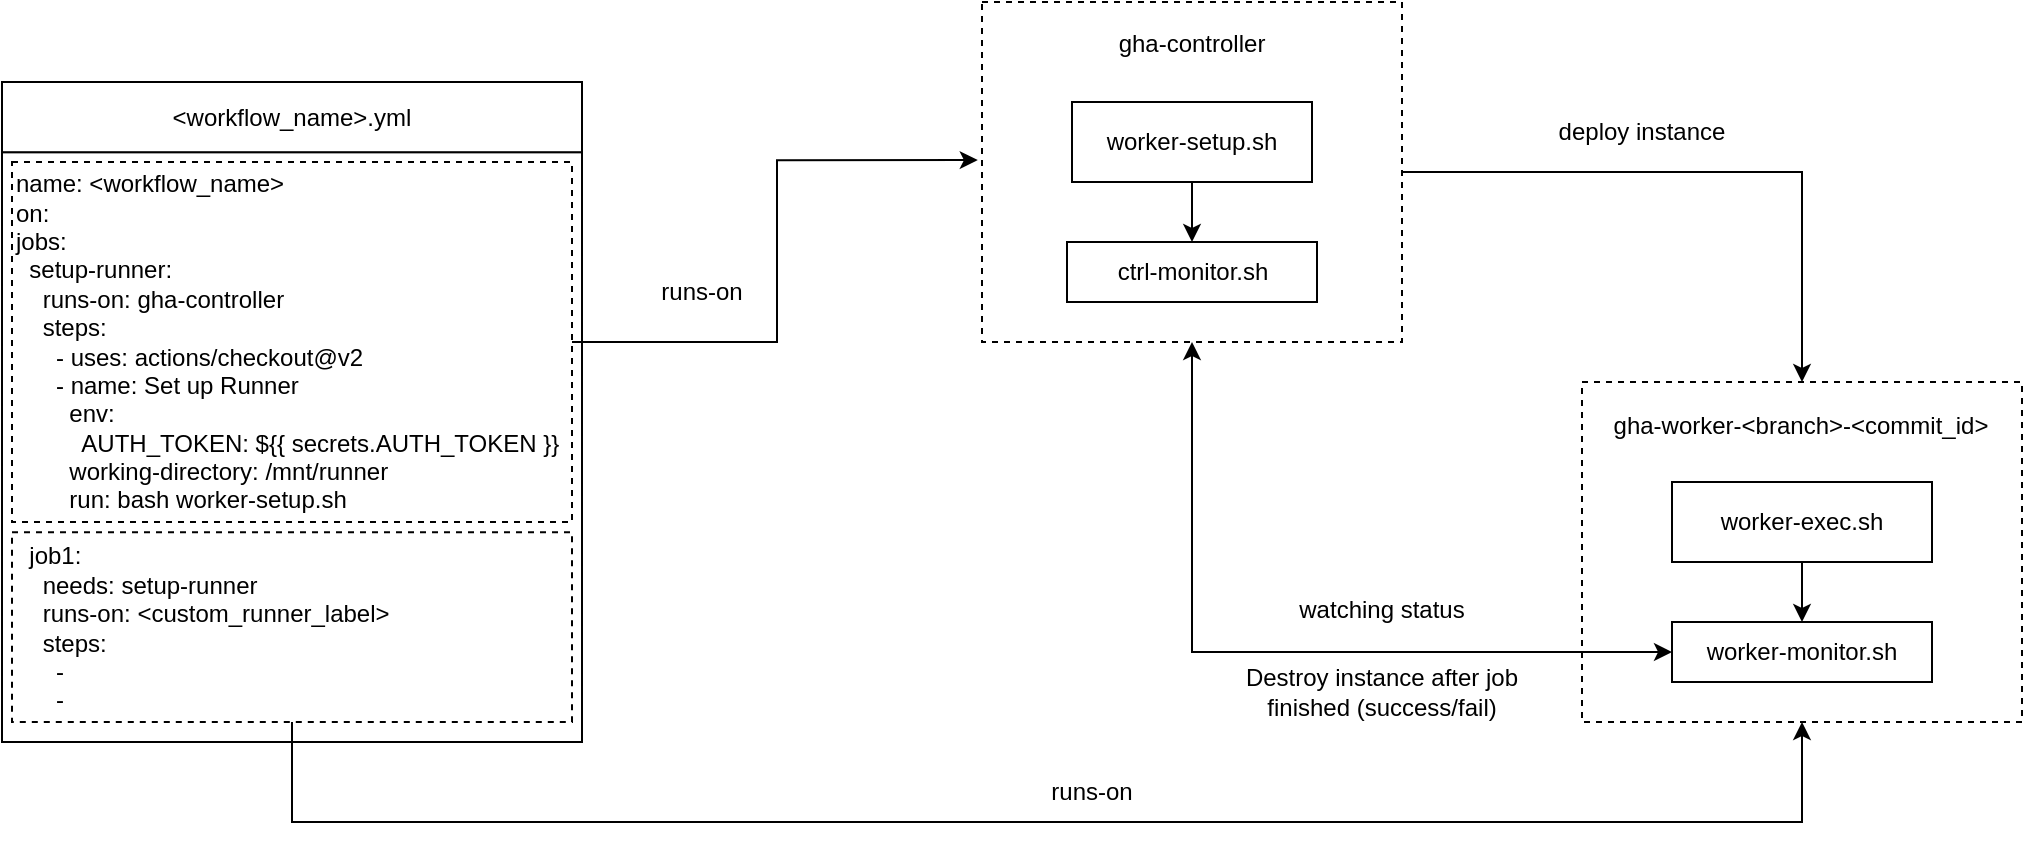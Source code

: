 <mxfile version="20.0.4" type="github">
  <diagram id="Dr4oT2GfeiCM5rTbQ34-" name="Page-1">
    <mxGraphModel dx="1422" dy="832" grid="1" gridSize="10" guides="1" tooltips="1" connect="1" arrows="1" fold="1" page="1" pageScale="1" pageWidth="1169" pageHeight="827" math="0" shadow="0">
      <root>
        <mxCell id="0" />
        <mxCell id="1" parent="0" />
        <mxCell id="vPZo3bM_ZeZklGqJIQfb-26" value="" style="group" vertex="1" connectable="0" parent="1">
          <mxGeometry x="40" y="80" width="290" height="330" as="geometry" />
        </mxCell>
        <mxCell id="vPZo3bM_ZeZklGqJIQfb-1" value="" style="rounded=0;whiteSpace=wrap;html=1;align=left;" vertex="1" parent="vPZo3bM_ZeZklGqJIQfb-26">
          <mxGeometry y="35.1" width="290" height="294.9" as="geometry" />
        </mxCell>
        <mxCell id="vPZo3bM_ZeZklGqJIQfb-2" value="&amp;lt;workflow_name&amp;gt;.yml" style="rounded=0;whiteSpace=wrap;html=1;" vertex="1" parent="vPZo3bM_ZeZklGqJIQfb-26">
          <mxGeometry width="290" height="35.1" as="geometry" />
        </mxCell>
        <mxCell id="vPZo3bM_ZeZklGqJIQfb-23" value="&lt;div&gt;name: &amp;lt;workflow_name&amp;gt;&lt;/div&gt;&lt;div&gt;on:&amp;nbsp;&lt;/div&gt;&lt;div&gt;jobs:&lt;/div&gt;&lt;div&gt;&amp;nbsp; setup-runner:&lt;/div&gt;&lt;div&gt;&amp;nbsp; &amp;nbsp; runs-on: gha-controller&lt;/div&gt;&lt;div&gt;&amp;nbsp; &amp;nbsp; steps:&lt;/div&gt;&lt;div&gt;&amp;nbsp; &amp;nbsp; &amp;nbsp; - uses: actions/checkout@v2&lt;/div&gt;&lt;div&gt;&amp;nbsp; &amp;nbsp; &amp;nbsp; - name: Set up Runner&lt;/div&gt;&lt;div&gt;&amp;nbsp; &amp;nbsp; &amp;nbsp; &amp;nbsp; env:&lt;/div&gt;&lt;div&gt;&amp;nbsp; &amp;nbsp; &amp;nbsp; &amp;nbsp; &amp;nbsp; AUTH_TOKEN: ${{ secrets.AUTH_TOKEN }}&lt;/div&gt;&lt;div&gt;&amp;nbsp; &amp;nbsp; &amp;nbsp; &amp;nbsp; working-directory: /mnt/runner&lt;/div&gt;&lt;div&gt;&amp;nbsp; &amp;nbsp; &amp;nbsp; &amp;nbsp; run: bash worker-setup.sh&lt;/div&gt;" style="rounded=0;whiteSpace=wrap;html=1;dashed=1;align=left;" vertex="1" parent="vPZo3bM_ZeZklGqJIQfb-26">
          <mxGeometry x="5" y="40" width="280" height="180" as="geometry" />
        </mxCell>
        <mxCell id="vPZo3bM_ZeZklGqJIQfb-25" value="&lt;div&gt;&amp;nbsp; job1:&lt;/div&gt;&lt;div&gt;&amp;nbsp; &amp;nbsp; needs: setup-runner&lt;/div&gt;&lt;div&gt;&amp;nbsp; &amp;nbsp; runs-on: &amp;lt;custom_runner_label&amp;gt;&lt;/div&gt;&lt;div&gt;&amp;nbsp; &amp;nbsp; steps:&lt;/div&gt;&lt;div&gt;&amp;nbsp; &amp;nbsp; &amp;nbsp; -&lt;/div&gt;&lt;div&gt;&amp;nbsp; &amp;nbsp; &amp;nbsp; -&lt;/div&gt;" style="rounded=0;whiteSpace=wrap;html=1;dashed=1;align=left;" vertex="1" parent="vPZo3bM_ZeZklGqJIQfb-26">
          <mxGeometry x="5" y="225.1" width="280" height="94.9" as="geometry" />
        </mxCell>
        <mxCell id="vPZo3bM_ZeZklGqJIQfb-18" value="" style="group" vertex="1" connectable="0" parent="1">
          <mxGeometry x="530" y="40" width="210" height="170" as="geometry" />
        </mxCell>
        <mxCell id="vPZo3bM_ZeZklGqJIQfb-19" value="" style="rounded=0;whiteSpace=wrap;html=1;dashed=1;" vertex="1" parent="vPZo3bM_ZeZklGqJIQfb-18">
          <mxGeometry width="210" height="170" as="geometry" />
        </mxCell>
        <mxCell id="vPZo3bM_ZeZklGqJIQfb-20" value="gha-controller" style="text;html=1;strokeColor=none;fillColor=none;align=center;verticalAlign=middle;whiteSpace=wrap;rounded=0;dashed=1;" vertex="1" parent="vPZo3bM_ZeZklGqJIQfb-18">
          <mxGeometry x="4.2" y="8.5" width="201.6" height="25.5" as="geometry" />
        </mxCell>
        <mxCell id="vPZo3bM_ZeZklGqJIQfb-11" value="ctrl-monitor.sh" style="rounded=0;whiteSpace=wrap;html=1;" vertex="1" parent="vPZo3bM_ZeZklGqJIQfb-18">
          <mxGeometry x="42.5" y="120" width="125" height="30" as="geometry" />
        </mxCell>
        <mxCell id="vPZo3bM_ZeZklGqJIQfb-28" style="edgeStyle=orthogonalEdgeStyle;rounded=0;orthogonalLoop=1;jettySize=auto;html=1;exitX=0.5;exitY=1;exitDx=0;exitDy=0;entryX=0.5;entryY=0;entryDx=0;entryDy=0;" edge="1" parent="vPZo3bM_ZeZklGqJIQfb-18" source="vPZo3bM_ZeZklGqJIQfb-5" target="vPZo3bM_ZeZklGqJIQfb-11">
          <mxGeometry relative="1" as="geometry" />
        </mxCell>
        <mxCell id="vPZo3bM_ZeZklGqJIQfb-5" value="worker-setup.sh" style="rounded=0;whiteSpace=wrap;html=1;" vertex="1" parent="vPZo3bM_ZeZklGqJIQfb-18">
          <mxGeometry x="45" y="50" width="120" height="40" as="geometry" />
        </mxCell>
        <mxCell id="vPZo3bM_ZeZklGqJIQfb-30" value="" style="group" vertex="1" connectable="0" parent="1">
          <mxGeometry x="830" y="230" width="220" height="170" as="geometry" />
        </mxCell>
        <mxCell id="vPZo3bM_ZeZklGqJIQfb-14" value="" style="rounded=0;whiteSpace=wrap;html=1;dashed=1;" vertex="1" parent="vPZo3bM_ZeZklGqJIQfb-30">
          <mxGeometry width="220" height="170" as="geometry" />
        </mxCell>
        <mxCell id="vPZo3bM_ZeZklGqJIQfb-9" value="worker-exec.sh" style="rounded=0;whiteSpace=wrap;html=1;" vertex="1" parent="vPZo3bM_ZeZklGqJIQfb-30">
          <mxGeometry x="45" y="50" width="130" height="40" as="geometry" />
        </mxCell>
        <mxCell id="vPZo3bM_ZeZklGqJIQfb-13" style="edgeStyle=orthogonalEdgeStyle;rounded=0;orthogonalLoop=1;jettySize=auto;html=1;exitX=0.5;exitY=1;exitDx=0;exitDy=0;entryX=0.5;entryY=0;entryDx=0;entryDy=0;" edge="1" parent="vPZo3bM_ZeZklGqJIQfb-30" source="vPZo3bM_ZeZklGqJIQfb-9" target="vPZo3bM_ZeZklGqJIQfb-10">
          <mxGeometry relative="1" as="geometry">
            <mxPoint x="110" y="100" as="targetPoint" />
          </mxGeometry>
        </mxCell>
        <mxCell id="vPZo3bM_ZeZklGqJIQfb-8" value="gha-worker-&amp;lt;branch&amp;gt;-&amp;lt;commit_id&amp;gt;" style="text;html=1;strokeColor=none;fillColor=none;align=center;verticalAlign=middle;whiteSpace=wrap;rounded=0;dashed=1;" vertex="1" parent="vPZo3bM_ZeZklGqJIQfb-30">
          <mxGeometry x="4.4" y="10" width="211.2" height="24" as="geometry" />
        </mxCell>
        <mxCell id="vPZo3bM_ZeZklGqJIQfb-10" value="worker-monitor.sh" style="rounded=0;whiteSpace=wrap;html=1;" vertex="1" parent="vPZo3bM_ZeZklGqJIQfb-30">
          <mxGeometry x="45" y="120" width="130" height="30" as="geometry" />
        </mxCell>
        <mxCell id="vPZo3bM_ZeZklGqJIQfb-31" style="edgeStyle=orthogonalEdgeStyle;rounded=0;orthogonalLoop=1;jettySize=auto;html=1;exitX=1;exitY=0.5;exitDx=0;exitDy=0;entryX=-0.01;entryY=0.465;entryDx=0;entryDy=0;entryPerimeter=0;" edge="1" parent="1" source="vPZo3bM_ZeZklGqJIQfb-23" target="vPZo3bM_ZeZklGqJIQfb-19">
          <mxGeometry relative="1" as="geometry" />
        </mxCell>
        <mxCell id="vPZo3bM_ZeZklGqJIQfb-32" style="edgeStyle=orthogonalEdgeStyle;rounded=0;orthogonalLoop=1;jettySize=auto;html=1;exitX=1;exitY=0.5;exitDx=0;exitDy=0;entryX=0.5;entryY=0;entryDx=0;entryDy=0;" edge="1" parent="1" source="vPZo3bM_ZeZklGqJIQfb-19" target="vPZo3bM_ZeZklGqJIQfb-14">
          <mxGeometry relative="1" as="geometry" />
        </mxCell>
        <mxCell id="vPZo3bM_ZeZklGqJIQfb-33" style="edgeStyle=orthogonalEdgeStyle;rounded=0;orthogonalLoop=1;jettySize=auto;html=1;exitX=0;exitY=0.5;exitDx=0;exitDy=0;entryX=0.5;entryY=1;entryDx=0;entryDy=0;startArrow=classic;startFill=1;" edge="1" parent="1" source="vPZo3bM_ZeZklGqJIQfb-10" target="vPZo3bM_ZeZklGqJIQfb-19">
          <mxGeometry relative="1" as="geometry" />
        </mxCell>
        <mxCell id="vPZo3bM_ZeZklGqJIQfb-35" style="edgeStyle=orthogonalEdgeStyle;rounded=0;orthogonalLoop=1;jettySize=auto;html=1;exitX=0.5;exitY=1;exitDx=0;exitDy=0;entryX=0.5;entryY=1;entryDx=0;entryDy=0;startArrow=none;startFill=0;" edge="1" parent="1" source="vPZo3bM_ZeZklGqJIQfb-25" target="vPZo3bM_ZeZklGqJIQfb-14">
          <mxGeometry relative="1" as="geometry">
            <Array as="points">
              <mxPoint x="185" y="450" />
              <mxPoint x="940" y="450" />
            </Array>
          </mxGeometry>
        </mxCell>
        <mxCell id="vPZo3bM_ZeZklGqJIQfb-36" value="runs-on" style="text;html=1;strokeColor=none;fillColor=none;align=center;verticalAlign=middle;whiteSpace=wrap;rounded=0;dashed=1;" vertex="1" parent="1">
          <mxGeometry x="360" y="170" width="60" height="30" as="geometry" />
        </mxCell>
        <mxCell id="vPZo3bM_ZeZklGqJIQfb-37" value="deploy instance" style="text;html=1;strokeColor=none;fillColor=none;align=center;verticalAlign=middle;whiteSpace=wrap;rounded=0;dashed=1;" vertex="1" parent="1">
          <mxGeometry x="800" y="90" width="120" height="30" as="geometry" />
        </mxCell>
        <mxCell id="vPZo3bM_ZeZklGqJIQfb-38" value="watching status" style="text;html=1;strokeColor=none;fillColor=none;align=center;verticalAlign=middle;whiteSpace=wrap;rounded=0;dashed=1;" vertex="1" parent="1">
          <mxGeometry x="665" y="329" width="130" height="30" as="geometry" />
        </mxCell>
        <mxCell id="vPZo3bM_ZeZklGqJIQfb-39" value="runs-on" style="text;html=1;strokeColor=none;fillColor=none;align=center;verticalAlign=middle;whiteSpace=wrap;rounded=0;dashed=1;" vertex="1" parent="1">
          <mxGeometry x="555" y="420" width="60" height="30" as="geometry" />
        </mxCell>
        <mxCell id="vPZo3bM_ZeZklGqJIQfb-40" value="Destroy instance after job finished (success/fail)" style="text;html=1;strokeColor=none;fillColor=none;align=center;verticalAlign=middle;whiteSpace=wrap;rounded=0;dashed=1;" vertex="1" parent="1">
          <mxGeometry x="650" y="370" width="160" height="30" as="geometry" />
        </mxCell>
      </root>
    </mxGraphModel>
  </diagram>
</mxfile>
